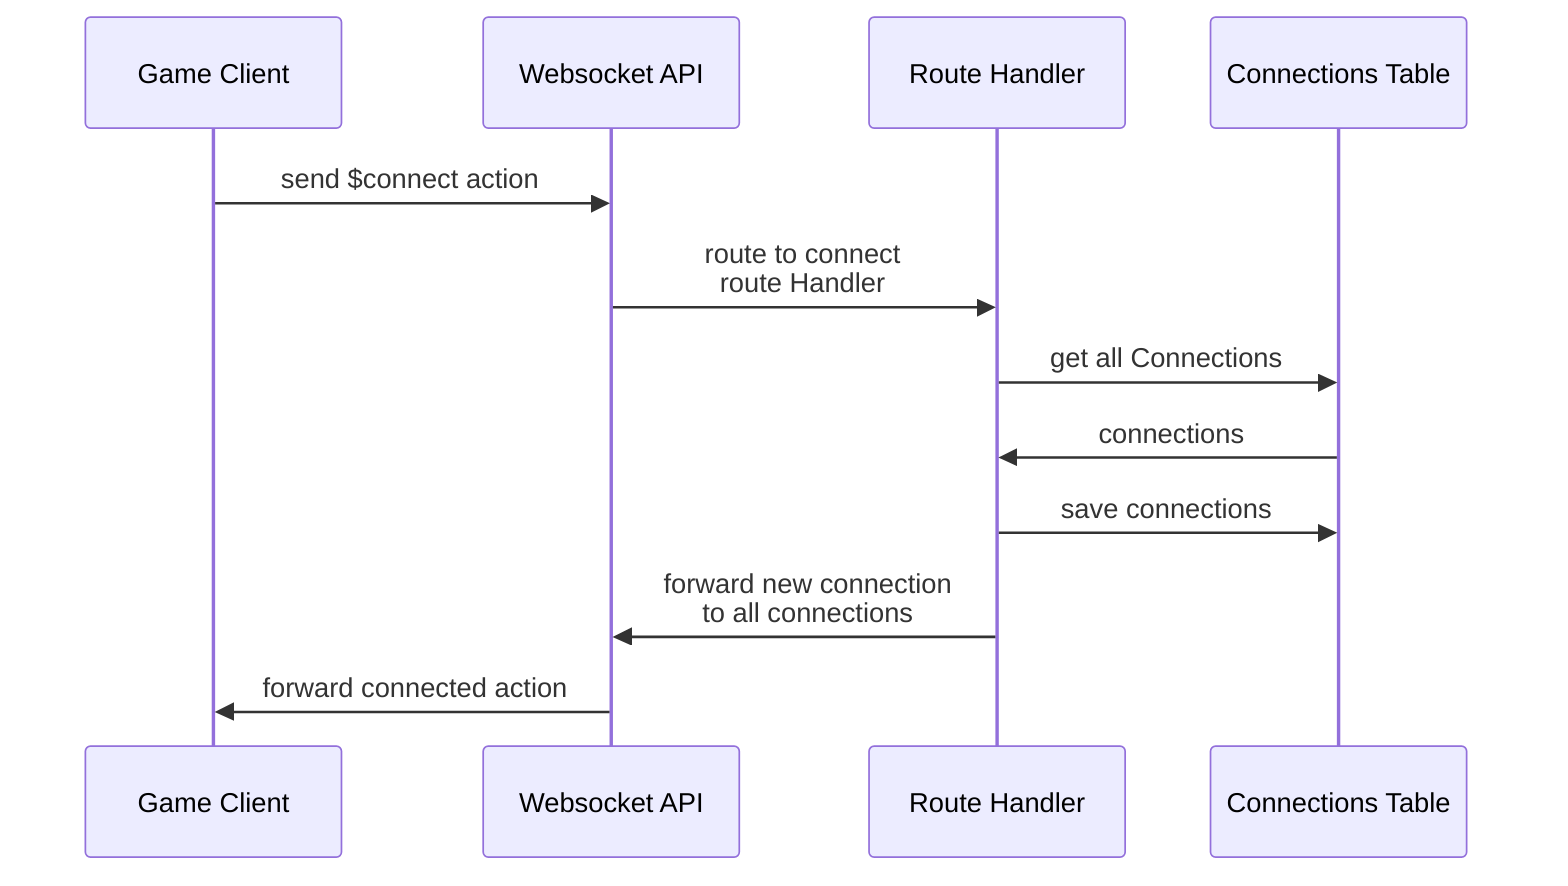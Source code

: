 sequenceDiagram
  participant GC as Game Client
  participant WA as Websocket API
  participant RH as Route Handler
  participant CT as Connections Table

  GC->>WA: send $connect action
  WA->>RH: route to connect<br />route Handler
  RH->>CT: get all Connections
  CT->>RH: connections
  RH->>CT: save connections
  RH->>WA: forward new connection<br />to all connections
  WA->>GC: forward connected action